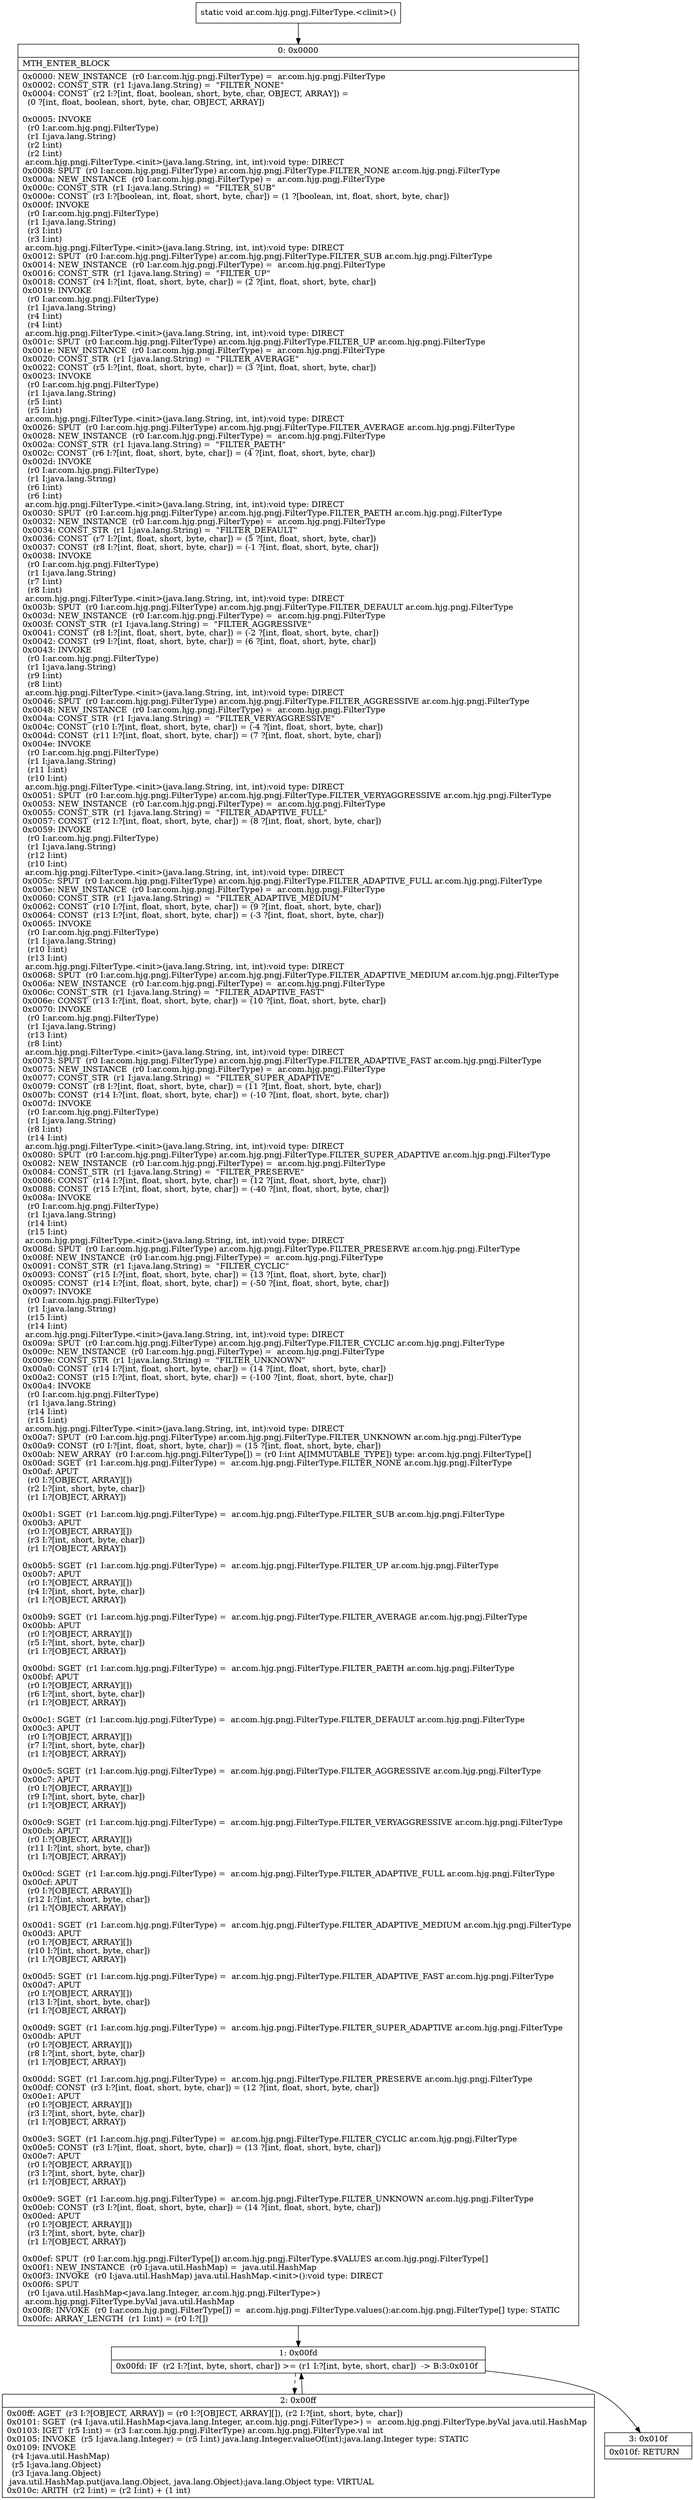 digraph "CFG forar.com.hjg.pngj.FilterType.\<clinit\>()V" {
Node_0 [shape=record,label="{0\:\ 0x0000|MTH_ENTER_BLOCK\l|0x0000: NEW_INSTANCE  (r0 I:ar.com.hjg.pngj.FilterType) =  ar.com.hjg.pngj.FilterType \l0x0002: CONST_STR  (r1 I:java.lang.String) =  \"FILTER_NONE\" \l0x0004: CONST  (r2 I:?[int, float, boolean, short, byte, char, OBJECT, ARRAY]) = \l  (0 ?[int, float, boolean, short, byte, char, OBJECT, ARRAY])\l \l0x0005: INVOKE  \l  (r0 I:ar.com.hjg.pngj.FilterType)\l  (r1 I:java.lang.String)\l  (r2 I:int)\l  (r2 I:int)\l ar.com.hjg.pngj.FilterType.\<init\>(java.lang.String, int, int):void type: DIRECT \l0x0008: SPUT  (r0 I:ar.com.hjg.pngj.FilterType) ar.com.hjg.pngj.FilterType.FILTER_NONE ar.com.hjg.pngj.FilterType \l0x000a: NEW_INSTANCE  (r0 I:ar.com.hjg.pngj.FilterType) =  ar.com.hjg.pngj.FilterType \l0x000c: CONST_STR  (r1 I:java.lang.String) =  \"FILTER_SUB\" \l0x000e: CONST  (r3 I:?[boolean, int, float, short, byte, char]) = (1 ?[boolean, int, float, short, byte, char]) \l0x000f: INVOKE  \l  (r0 I:ar.com.hjg.pngj.FilterType)\l  (r1 I:java.lang.String)\l  (r3 I:int)\l  (r3 I:int)\l ar.com.hjg.pngj.FilterType.\<init\>(java.lang.String, int, int):void type: DIRECT \l0x0012: SPUT  (r0 I:ar.com.hjg.pngj.FilterType) ar.com.hjg.pngj.FilterType.FILTER_SUB ar.com.hjg.pngj.FilterType \l0x0014: NEW_INSTANCE  (r0 I:ar.com.hjg.pngj.FilterType) =  ar.com.hjg.pngj.FilterType \l0x0016: CONST_STR  (r1 I:java.lang.String) =  \"FILTER_UP\" \l0x0018: CONST  (r4 I:?[int, float, short, byte, char]) = (2 ?[int, float, short, byte, char]) \l0x0019: INVOKE  \l  (r0 I:ar.com.hjg.pngj.FilterType)\l  (r1 I:java.lang.String)\l  (r4 I:int)\l  (r4 I:int)\l ar.com.hjg.pngj.FilterType.\<init\>(java.lang.String, int, int):void type: DIRECT \l0x001c: SPUT  (r0 I:ar.com.hjg.pngj.FilterType) ar.com.hjg.pngj.FilterType.FILTER_UP ar.com.hjg.pngj.FilterType \l0x001e: NEW_INSTANCE  (r0 I:ar.com.hjg.pngj.FilterType) =  ar.com.hjg.pngj.FilterType \l0x0020: CONST_STR  (r1 I:java.lang.String) =  \"FILTER_AVERAGE\" \l0x0022: CONST  (r5 I:?[int, float, short, byte, char]) = (3 ?[int, float, short, byte, char]) \l0x0023: INVOKE  \l  (r0 I:ar.com.hjg.pngj.FilterType)\l  (r1 I:java.lang.String)\l  (r5 I:int)\l  (r5 I:int)\l ar.com.hjg.pngj.FilterType.\<init\>(java.lang.String, int, int):void type: DIRECT \l0x0026: SPUT  (r0 I:ar.com.hjg.pngj.FilterType) ar.com.hjg.pngj.FilterType.FILTER_AVERAGE ar.com.hjg.pngj.FilterType \l0x0028: NEW_INSTANCE  (r0 I:ar.com.hjg.pngj.FilterType) =  ar.com.hjg.pngj.FilterType \l0x002a: CONST_STR  (r1 I:java.lang.String) =  \"FILTER_PAETH\" \l0x002c: CONST  (r6 I:?[int, float, short, byte, char]) = (4 ?[int, float, short, byte, char]) \l0x002d: INVOKE  \l  (r0 I:ar.com.hjg.pngj.FilterType)\l  (r1 I:java.lang.String)\l  (r6 I:int)\l  (r6 I:int)\l ar.com.hjg.pngj.FilterType.\<init\>(java.lang.String, int, int):void type: DIRECT \l0x0030: SPUT  (r0 I:ar.com.hjg.pngj.FilterType) ar.com.hjg.pngj.FilterType.FILTER_PAETH ar.com.hjg.pngj.FilterType \l0x0032: NEW_INSTANCE  (r0 I:ar.com.hjg.pngj.FilterType) =  ar.com.hjg.pngj.FilterType \l0x0034: CONST_STR  (r1 I:java.lang.String) =  \"FILTER_DEFAULT\" \l0x0036: CONST  (r7 I:?[int, float, short, byte, char]) = (5 ?[int, float, short, byte, char]) \l0x0037: CONST  (r8 I:?[int, float, short, byte, char]) = (\-1 ?[int, float, short, byte, char]) \l0x0038: INVOKE  \l  (r0 I:ar.com.hjg.pngj.FilterType)\l  (r1 I:java.lang.String)\l  (r7 I:int)\l  (r8 I:int)\l ar.com.hjg.pngj.FilterType.\<init\>(java.lang.String, int, int):void type: DIRECT \l0x003b: SPUT  (r0 I:ar.com.hjg.pngj.FilterType) ar.com.hjg.pngj.FilterType.FILTER_DEFAULT ar.com.hjg.pngj.FilterType \l0x003d: NEW_INSTANCE  (r0 I:ar.com.hjg.pngj.FilterType) =  ar.com.hjg.pngj.FilterType \l0x003f: CONST_STR  (r1 I:java.lang.String) =  \"FILTER_AGGRESSIVE\" \l0x0041: CONST  (r8 I:?[int, float, short, byte, char]) = (\-2 ?[int, float, short, byte, char]) \l0x0042: CONST  (r9 I:?[int, float, short, byte, char]) = (6 ?[int, float, short, byte, char]) \l0x0043: INVOKE  \l  (r0 I:ar.com.hjg.pngj.FilterType)\l  (r1 I:java.lang.String)\l  (r9 I:int)\l  (r8 I:int)\l ar.com.hjg.pngj.FilterType.\<init\>(java.lang.String, int, int):void type: DIRECT \l0x0046: SPUT  (r0 I:ar.com.hjg.pngj.FilterType) ar.com.hjg.pngj.FilterType.FILTER_AGGRESSIVE ar.com.hjg.pngj.FilterType \l0x0048: NEW_INSTANCE  (r0 I:ar.com.hjg.pngj.FilterType) =  ar.com.hjg.pngj.FilterType \l0x004a: CONST_STR  (r1 I:java.lang.String) =  \"FILTER_VERYAGGRESSIVE\" \l0x004c: CONST  (r10 I:?[int, float, short, byte, char]) = (\-4 ?[int, float, short, byte, char]) \l0x004d: CONST  (r11 I:?[int, float, short, byte, char]) = (7 ?[int, float, short, byte, char]) \l0x004e: INVOKE  \l  (r0 I:ar.com.hjg.pngj.FilterType)\l  (r1 I:java.lang.String)\l  (r11 I:int)\l  (r10 I:int)\l ar.com.hjg.pngj.FilterType.\<init\>(java.lang.String, int, int):void type: DIRECT \l0x0051: SPUT  (r0 I:ar.com.hjg.pngj.FilterType) ar.com.hjg.pngj.FilterType.FILTER_VERYAGGRESSIVE ar.com.hjg.pngj.FilterType \l0x0053: NEW_INSTANCE  (r0 I:ar.com.hjg.pngj.FilterType) =  ar.com.hjg.pngj.FilterType \l0x0055: CONST_STR  (r1 I:java.lang.String) =  \"FILTER_ADAPTIVE_FULL\" \l0x0057: CONST  (r12 I:?[int, float, short, byte, char]) = (8 ?[int, float, short, byte, char]) \l0x0059: INVOKE  \l  (r0 I:ar.com.hjg.pngj.FilterType)\l  (r1 I:java.lang.String)\l  (r12 I:int)\l  (r10 I:int)\l ar.com.hjg.pngj.FilterType.\<init\>(java.lang.String, int, int):void type: DIRECT \l0x005c: SPUT  (r0 I:ar.com.hjg.pngj.FilterType) ar.com.hjg.pngj.FilterType.FILTER_ADAPTIVE_FULL ar.com.hjg.pngj.FilterType \l0x005e: NEW_INSTANCE  (r0 I:ar.com.hjg.pngj.FilterType) =  ar.com.hjg.pngj.FilterType \l0x0060: CONST_STR  (r1 I:java.lang.String) =  \"FILTER_ADAPTIVE_MEDIUM\" \l0x0062: CONST  (r10 I:?[int, float, short, byte, char]) = (9 ?[int, float, short, byte, char]) \l0x0064: CONST  (r13 I:?[int, float, short, byte, char]) = (\-3 ?[int, float, short, byte, char]) \l0x0065: INVOKE  \l  (r0 I:ar.com.hjg.pngj.FilterType)\l  (r1 I:java.lang.String)\l  (r10 I:int)\l  (r13 I:int)\l ar.com.hjg.pngj.FilterType.\<init\>(java.lang.String, int, int):void type: DIRECT \l0x0068: SPUT  (r0 I:ar.com.hjg.pngj.FilterType) ar.com.hjg.pngj.FilterType.FILTER_ADAPTIVE_MEDIUM ar.com.hjg.pngj.FilterType \l0x006a: NEW_INSTANCE  (r0 I:ar.com.hjg.pngj.FilterType) =  ar.com.hjg.pngj.FilterType \l0x006c: CONST_STR  (r1 I:java.lang.String) =  \"FILTER_ADAPTIVE_FAST\" \l0x006e: CONST  (r13 I:?[int, float, short, byte, char]) = (10 ?[int, float, short, byte, char]) \l0x0070: INVOKE  \l  (r0 I:ar.com.hjg.pngj.FilterType)\l  (r1 I:java.lang.String)\l  (r13 I:int)\l  (r8 I:int)\l ar.com.hjg.pngj.FilterType.\<init\>(java.lang.String, int, int):void type: DIRECT \l0x0073: SPUT  (r0 I:ar.com.hjg.pngj.FilterType) ar.com.hjg.pngj.FilterType.FILTER_ADAPTIVE_FAST ar.com.hjg.pngj.FilterType \l0x0075: NEW_INSTANCE  (r0 I:ar.com.hjg.pngj.FilterType) =  ar.com.hjg.pngj.FilterType \l0x0077: CONST_STR  (r1 I:java.lang.String) =  \"FILTER_SUPER_ADAPTIVE\" \l0x0079: CONST  (r8 I:?[int, float, short, byte, char]) = (11 ?[int, float, short, byte, char]) \l0x007b: CONST  (r14 I:?[int, float, short, byte, char]) = (\-10 ?[int, float, short, byte, char]) \l0x007d: INVOKE  \l  (r0 I:ar.com.hjg.pngj.FilterType)\l  (r1 I:java.lang.String)\l  (r8 I:int)\l  (r14 I:int)\l ar.com.hjg.pngj.FilterType.\<init\>(java.lang.String, int, int):void type: DIRECT \l0x0080: SPUT  (r0 I:ar.com.hjg.pngj.FilterType) ar.com.hjg.pngj.FilterType.FILTER_SUPER_ADAPTIVE ar.com.hjg.pngj.FilterType \l0x0082: NEW_INSTANCE  (r0 I:ar.com.hjg.pngj.FilterType) =  ar.com.hjg.pngj.FilterType \l0x0084: CONST_STR  (r1 I:java.lang.String) =  \"FILTER_PRESERVE\" \l0x0086: CONST  (r14 I:?[int, float, short, byte, char]) = (12 ?[int, float, short, byte, char]) \l0x0088: CONST  (r15 I:?[int, float, short, byte, char]) = (\-40 ?[int, float, short, byte, char]) \l0x008a: INVOKE  \l  (r0 I:ar.com.hjg.pngj.FilterType)\l  (r1 I:java.lang.String)\l  (r14 I:int)\l  (r15 I:int)\l ar.com.hjg.pngj.FilterType.\<init\>(java.lang.String, int, int):void type: DIRECT \l0x008d: SPUT  (r0 I:ar.com.hjg.pngj.FilterType) ar.com.hjg.pngj.FilterType.FILTER_PRESERVE ar.com.hjg.pngj.FilterType \l0x008f: NEW_INSTANCE  (r0 I:ar.com.hjg.pngj.FilterType) =  ar.com.hjg.pngj.FilterType \l0x0091: CONST_STR  (r1 I:java.lang.String) =  \"FILTER_CYCLIC\" \l0x0093: CONST  (r15 I:?[int, float, short, byte, char]) = (13 ?[int, float, short, byte, char]) \l0x0095: CONST  (r14 I:?[int, float, short, byte, char]) = (\-50 ?[int, float, short, byte, char]) \l0x0097: INVOKE  \l  (r0 I:ar.com.hjg.pngj.FilterType)\l  (r1 I:java.lang.String)\l  (r15 I:int)\l  (r14 I:int)\l ar.com.hjg.pngj.FilterType.\<init\>(java.lang.String, int, int):void type: DIRECT \l0x009a: SPUT  (r0 I:ar.com.hjg.pngj.FilterType) ar.com.hjg.pngj.FilterType.FILTER_CYCLIC ar.com.hjg.pngj.FilterType \l0x009c: NEW_INSTANCE  (r0 I:ar.com.hjg.pngj.FilterType) =  ar.com.hjg.pngj.FilterType \l0x009e: CONST_STR  (r1 I:java.lang.String) =  \"FILTER_UNKNOWN\" \l0x00a0: CONST  (r14 I:?[int, float, short, byte, char]) = (14 ?[int, float, short, byte, char]) \l0x00a2: CONST  (r15 I:?[int, float, short, byte, char]) = (\-100 ?[int, float, short, byte, char]) \l0x00a4: INVOKE  \l  (r0 I:ar.com.hjg.pngj.FilterType)\l  (r1 I:java.lang.String)\l  (r14 I:int)\l  (r15 I:int)\l ar.com.hjg.pngj.FilterType.\<init\>(java.lang.String, int, int):void type: DIRECT \l0x00a7: SPUT  (r0 I:ar.com.hjg.pngj.FilterType) ar.com.hjg.pngj.FilterType.FILTER_UNKNOWN ar.com.hjg.pngj.FilterType \l0x00a9: CONST  (r0 I:?[int, float, short, byte, char]) = (15 ?[int, float, short, byte, char]) \l0x00ab: NEW_ARRAY  (r0 I:ar.com.hjg.pngj.FilterType[]) = (r0 I:int A[IMMUTABLE_TYPE]) type: ar.com.hjg.pngj.FilterType[] \l0x00ad: SGET  (r1 I:ar.com.hjg.pngj.FilterType) =  ar.com.hjg.pngj.FilterType.FILTER_NONE ar.com.hjg.pngj.FilterType \l0x00af: APUT  \l  (r0 I:?[OBJECT, ARRAY][])\l  (r2 I:?[int, short, byte, char])\l  (r1 I:?[OBJECT, ARRAY])\l \l0x00b1: SGET  (r1 I:ar.com.hjg.pngj.FilterType) =  ar.com.hjg.pngj.FilterType.FILTER_SUB ar.com.hjg.pngj.FilterType \l0x00b3: APUT  \l  (r0 I:?[OBJECT, ARRAY][])\l  (r3 I:?[int, short, byte, char])\l  (r1 I:?[OBJECT, ARRAY])\l \l0x00b5: SGET  (r1 I:ar.com.hjg.pngj.FilterType) =  ar.com.hjg.pngj.FilterType.FILTER_UP ar.com.hjg.pngj.FilterType \l0x00b7: APUT  \l  (r0 I:?[OBJECT, ARRAY][])\l  (r4 I:?[int, short, byte, char])\l  (r1 I:?[OBJECT, ARRAY])\l \l0x00b9: SGET  (r1 I:ar.com.hjg.pngj.FilterType) =  ar.com.hjg.pngj.FilterType.FILTER_AVERAGE ar.com.hjg.pngj.FilterType \l0x00bb: APUT  \l  (r0 I:?[OBJECT, ARRAY][])\l  (r5 I:?[int, short, byte, char])\l  (r1 I:?[OBJECT, ARRAY])\l \l0x00bd: SGET  (r1 I:ar.com.hjg.pngj.FilterType) =  ar.com.hjg.pngj.FilterType.FILTER_PAETH ar.com.hjg.pngj.FilterType \l0x00bf: APUT  \l  (r0 I:?[OBJECT, ARRAY][])\l  (r6 I:?[int, short, byte, char])\l  (r1 I:?[OBJECT, ARRAY])\l \l0x00c1: SGET  (r1 I:ar.com.hjg.pngj.FilterType) =  ar.com.hjg.pngj.FilterType.FILTER_DEFAULT ar.com.hjg.pngj.FilterType \l0x00c3: APUT  \l  (r0 I:?[OBJECT, ARRAY][])\l  (r7 I:?[int, short, byte, char])\l  (r1 I:?[OBJECT, ARRAY])\l \l0x00c5: SGET  (r1 I:ar.com.hjg.pngj.FilterType) =  ar.com.hjg.pngj.FilterType.FILTER_AGGRESSIVE ar.com.hjg.pngj.FilterType \l0x00c7: APUT  \l  (r0 I:?[OBJECT, ARRAY][])\l  (r9 I:?[int, short, byte, char])\l  (r1 I:?[OBJECT, ARRAY])\l \l0x00c9: SGET  (r1 I:ar.com.hjg.pngj.FilterType) =  ar.com.hjg.pngj.FilterType.FILTER_VERYAGGRESSIVE ar.com.hjg.pngj.FilterType \l0x00cb: APUT  \l  (r0 I:?[OBJECT, ARRAY][])\l  (r11 I:?[int, short, byte, char])\l  (r1 I:?[OBJECT, ARRAY])\l \l0x00cd: SGET  (r1 I:ar.com.hjg.pngj.FilterType) =  ar.com.hjg.pngj.FilterType.FILTER_ADAPTIVE_FULL ar.com.hjg.pngj.FilterType \l0x00cf: APUT  \l  (r0 I:?[OBJECT, ARRAY][])\l  (r12 I:?[int, short, byte, char])\l  (r1 I:?[OBJECT, ARRAY])\l \l0x00d1: SGET  (r1 I:ar.com.hjg.pngj.FilterType) =  ar.com.hjg.pngj.FilterType.FILTER_ADAPTIVE_MEDIUM ar.com.hjg.pngj.FilterType \l0x00d3: APUT  \l  (r0 I:?[OBJECT, ARRAY][])\l  (r10 I:?[int, short, byte, char])\l  (r1 I:?[OBJECT, ARRAY])\l \l0x00d5: SGET  (r1 I:ar.com.hjg.pngj.FilterType) =  ar.com.hjg.pngj.FilterType.FILTER_ADAPTIVE_FAST ar.com.hjg.pngj.FilterType \l0x00d7: APUT  \l  (r0 I:?[OBJECT, ARRAY][])\l  (r13 I:?[int, short, byte, char])\l  (r1 I:?[OBJECT, ARRAY])\l \l0x00d9: SGET  (r1 I:ar.com.hjg.pngj.FilterType) =  ar.com.hjg.pngj.FilterType.FILTER_SUPER_ADAPTIVE ar.com.hjg.pngj.FilterType \l0x00db: APUT  \l  (r0 I:?[OBJECT, ARRAY][])\l  (r8 I:?[int, short, byte, char])\l  (r1 I:?[OBJECT, ARRAY])\l \l0x00dd: SGET  (r1 I:ar.com.hjg.pngj.FilterType) =  ar.com.hjg.pngj.FilterType.FILTER_PRESERVE ar.com.hjg.pngj.FilterType \l0x00df: CONST  (r3 I:?[int, float, short, byte, char]) = (12 ?[int, float, short, byte, char]) \l0x00e1: APUT  \l  (r0 I:?[OBJECT, ARRAY][])\l  (r3 I:?[int, short, byte, char])\l  (r1 I:?[OBJECT, ARRAY])\l \l0x00e3: SGET  (r1 I:ar.com.hjg.pngj.FilterType) =  ar.com.hjg.pngj.FilterType.FILTER_CYCLIC ar.com.hjg.pngj.FilterType \l0x00e5: CONST  (r3 I:?[int, float, short, byte, char]) = (13 ?[int, float, short, byte, char]) \l0x00e7: APUT  \l  (r0 I:?[OBJECT, ARRAY][])\l  (r3 I:?[int, short, byte, char])\l  (r1 I:?[OBJECT, ARRAY])\l \l0x00e9: SGET  (r1 I:ar.com.hjg.pngj.FilterType) =  ar.com.hjg.pngj.FilterType.FILTER_UNKNOWN ar.com.hjg.pngj.FilterType \l0x00eb: CONST  (r3 I:?[int, float, short, byte, char]) = (14 ?[int, float, short, byte, char]) \l0x00ed: APUT  \l  (r0 I:?[OBJECT, ARRAY][])\l  (r3 I:?[int, short, byte, char])\l  (r1 I:?[OBJECT, ARRAY])\l \l0x00ef: SPUT  (r0 I:ar.com.hjg.pngj.FilterType[]) ar.com.hjg.pngj.FilterType.$VALUES ar.com.hjg.pngj.FilterType[] \l0x00f1: NEW_INSTANCE  (r0 I:java.util.HashMap) =  java.util.HashMap \l0x00f3: INVOKE  (r0 I:java.util.HashMap) java.util.HashMap.\<init\>():void type: DIRECT \l0x00f6: SPUT  \l  (r0 I:java.util.HashMap\<java.lang.Integer, ar.com.hjg.pngj.FilterType\>)\l ar.com.hjg.pngj.FilterType.byVal java.util.HashMap \l0x00f8: INVOKE  (r0 I:ar.com.hjg.pngj.FilterType[]) =  ar.com.hjg.pngj.FilterType.values():ar.com.hjg.pngj.FilterType[] type: STATIC \l0x00fc: ARRAY_LENGTH  (r1 I:int) = (r0 I:?[]) \l}"];
Node_1 [shape=record,label="{1\:\ 0x00fd|0x00fd: IF  (r2 I:?[int, byte, short, char]) \>= (r1 I:?[int, byte, short, char])  \-\> B:3:0x010f \l}"];
Node_2 [shape=record,label="{2\:\ 0x00ff|0x00ff: AGET  (r3 I:?[OBJECT, ARRAY]) = (r0 I:?[OBJECT, ARRAY][]), (r2 I:?[int, short, byte, char]) \l0x0101: SGET  (r4 I:java.util.HashMap\<java.lang.Integer, ar.com.hjg.pngj.FilterType\>) =  ar.com.hjg.pngj.FilterType.byVal java.util.HashMap \l0x0103: IGET  (r5 I:int) = (r3 I:ar.com.hjg.pngj.FilterType) ar.com.hjg.pngj.FilterType.val int \l0x0105: INVOKE  (r5 I:java.lang.Integer) = (r5 I:int) java.lang.Integer.valueOf(int):java.lang.Integer type: STATIC \l0x0109: INVOKE  \l  (r4 I:java.util.HashMap)\l  (r5 I:java.lang.Object)\l  (r3 I:java.lang.Object)\l java.util.HashMap.put(java.lang.Object, java.lang.Object):java.lang.Object type: VIRTUAL \l0x010c: ARITH  (r2 I:int) = (r2 I:int) + (1 int) \l}"];
Node_3 [shape=record,label="{3\:\ 0x010f|0x010f: RETURN   \l}"];
MethodNode[shape=record,label="{static void ar.com.hjg.pngj.FilterType.\<clinit\>() }"];
MethodNode -> Node_0;
Node_0 -> Node_1;
Node_1 -> Node_2[style=dashed];
Node_1 -> Node_3;
Node_2 -> Node_1;
}

